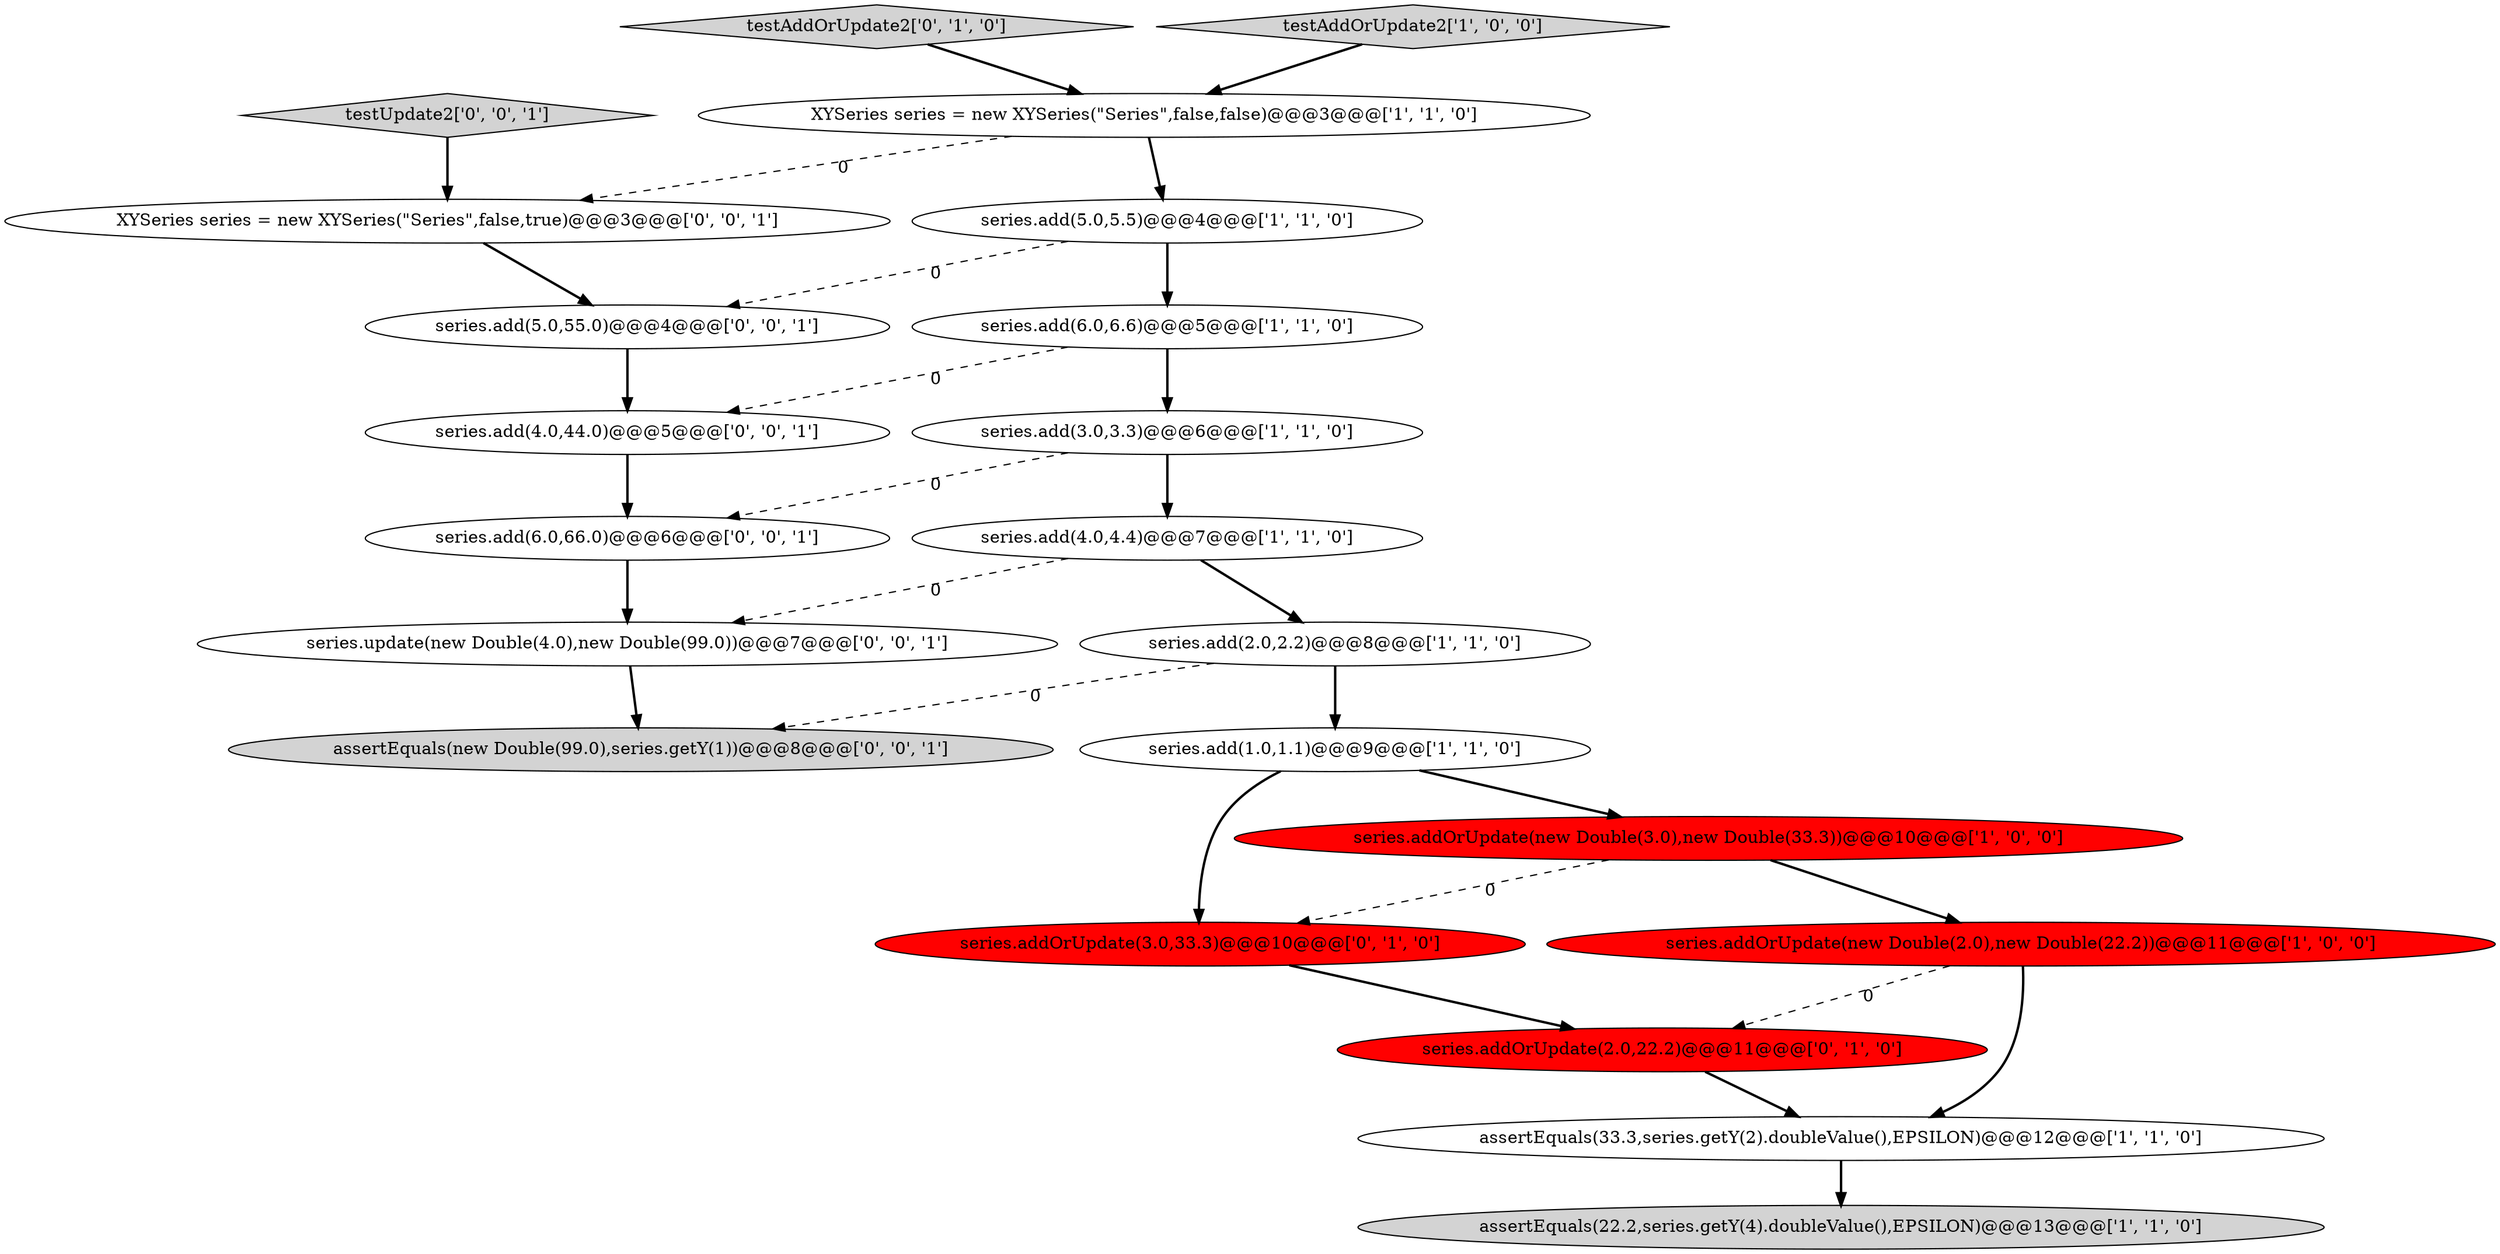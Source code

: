 digraph {
14 [style = filled, label = "series.addOrUpdate(3.0,33.3)@@@10@@@['0', '1', '0']", fillcolor = red, shape = ellipse image = "AAA1AAABBB2BBB"];
12 [style = filled, label = "testAddOrUpdate2['0', '1', '0']", fillcolor = lightgray, shape = diamond image = "AAA0AAABBB2BBB"];
9 [style = filled, label = "series.add(4.0,4.4)@@@7@@@['1', '1', '0']", fillcolor = white, shape = ellipse image = "AAA0AAABBB1BBB"];
3 [style = filled, label = "series.add(2.0,2.2)@@@8@@@['1', '1', '0']", fillcolor = white, shape = ellipse image = "AAA0AAABBB1BBB"];
10 [style = filled, label = "assertEquals(33.3,series.getY(2).doubleValue(),EPSILON)@@@12@@@['1', '1', '0']", fillcolor = white, shape = ellipse image = "AAA0AAABBB1BBB"];
20 [style = filled, label = "assertEquals(new Double(99.0),series.getY(1))@@@8@@@['0', '0', '1']", fillcolor = lightgray, shape = ellipse image = "AAA0AAABBB3BBB"];
16 [style = filled, label = "series.add(4.0,44.0)@@@5@@@['0', '0', '1']", fillcolor = white, shape = ellipse image = "AAA0AAABBB3BBB"];
17 [style = filled, label = "series.add(5.0,55.0)@@@4@@@['0', '0', '1']", fillcolor = white, shape = ellipse image = "AAA0AAABBB3BBB"];
0 [style = filled, label = "series.add(3.0,3.3)@@@6@@@['1', '1', '0']", fillcolor = white, shape = ellipse image = "AAA0AAABBB1BBB"];
1 [style = filled, label = "series.add(5.0,5.5)@@@4@@@['1', '1', '0']", fillcolor = white, shape = ellipse image = "AAA0AAABBB1BBB"];
21 [style = filled, label = "testUpdate2['0', '0', '1']", fillcolor = lightgray, shape = diamond image = "AAA0AAABBB3BBB"];
13 [style = filled, label = "series.addOrUpdate(2.0,22.2)@@@11@@@['0', '1', '0']", fillcolor = red, shape = ellipse image = "AAA1AAABBB2BBB"];
8 [style = filled, label = "XYSeries series = new XYSeries(\"Series\",false,false)@@@3@@@['1', '1', '0']", fillcolor = white, shape = ellipse image = "AAA0AAABBB1BBB"];
2 [style = filled, label = "series.add(1.0,1.1)@@@9@@@['1', '1', '0']", fillcolor = white, shape = ellipse image = "AAA0AAABBB1BBB"];
15 [style = filled, label = "XYSeries series = new XYSeries(\"Series\",false,true)@@@3@@@['0', '0', '1']", fillcolor = white, shape = ellipse image = "AAA0AAABBB3BBB"];
6 [style = filled, label = "series.addOrUpdate(new Double(2.0),new Double(22.2))@@@11@@@['1', '0', '0']", fillcolor = red, shape = ellipse image = "AAA1AAABBB1BBB"];
11 [style = filled, label = "series.add(6.0,6.6)@@@5@@@['1', '1', '0']", fillcolor = white, shape = ellipse image = "AAA0AAABBB1BBB"];
4 [style = filled, label = "testAddOrUpdate2['1', '0', '0']", fillcolor = lightgray, shape = diamond image = "AAA0AAABBB1BBB"];
5 [style = filled, label = "series.addOrUpdate(new Double(3.0),new Double(33.3))@@@10@@@['1', '0', '0']", fillcolor = red, shape = ellipse image = "AAA1AAABBB1BBB"];
7 [style = filled, label = "assertEquals(22.2,series.getY(4).doubleValue(),EPSILON)@@@13@@@['1', '1', '0']", fillcolor = lightgray, shape = ellipse image = "AAA0AAABBB1BBB"];
19 [style = filled, label = "series.update(new Double(4.0),new Double(99.0))@@@7@@@['0', '0', '1']", fillcolor = white, shape = ellipse image = "AAA0AAABBB3BBB"];
18 [style = filled, label = "series.add(6.0,66.0)@@@6@@@['0', '0', '1']", fillcolor = white, shape = ellipse image = "AAA0AAABBB3BBB"];
13->10 [style = bold, label=""];
0->9 [style = bold, label=""];
16->18 [style = bold, label=""];
5->14 [style = dashed, label="0"];
11->16 [style = dashed, label="0"];
21->15 [style = bold, label=""];
19->20 [style = bold, label=""];
8->15 [style = dashed, label="0"];
18->19 [style = bold, label=""];
10->7 [style = bold, label=""];
1->11 [style = bold, label=""];
9->19 [style = dashed, label="0"];
8->1 [style = bold, label=""];
15->17 [style = bold, label=""];
11->0 [style = bold, label=""];
1->17 [style = dashed, label="0"];
6->13 [style = dashed, label="0"];
5->6 [style = bold, label=""];
3->2 [style = bold, label=""];
12->8 [style = bold, label=""];
6->10 [style = bold, label=""];
2->14 [style = bold, label=""];
3->20 [style = dashed, label="0"];
9->3 [style = bold, label=""];
4->8 [style = bold, label=""];
0->18 [style = dashed, label="0"];
14->13 [style = bold, label=""];
17->16 [style = bold, label=""];
2->5 [style = bold, label=""];
}
